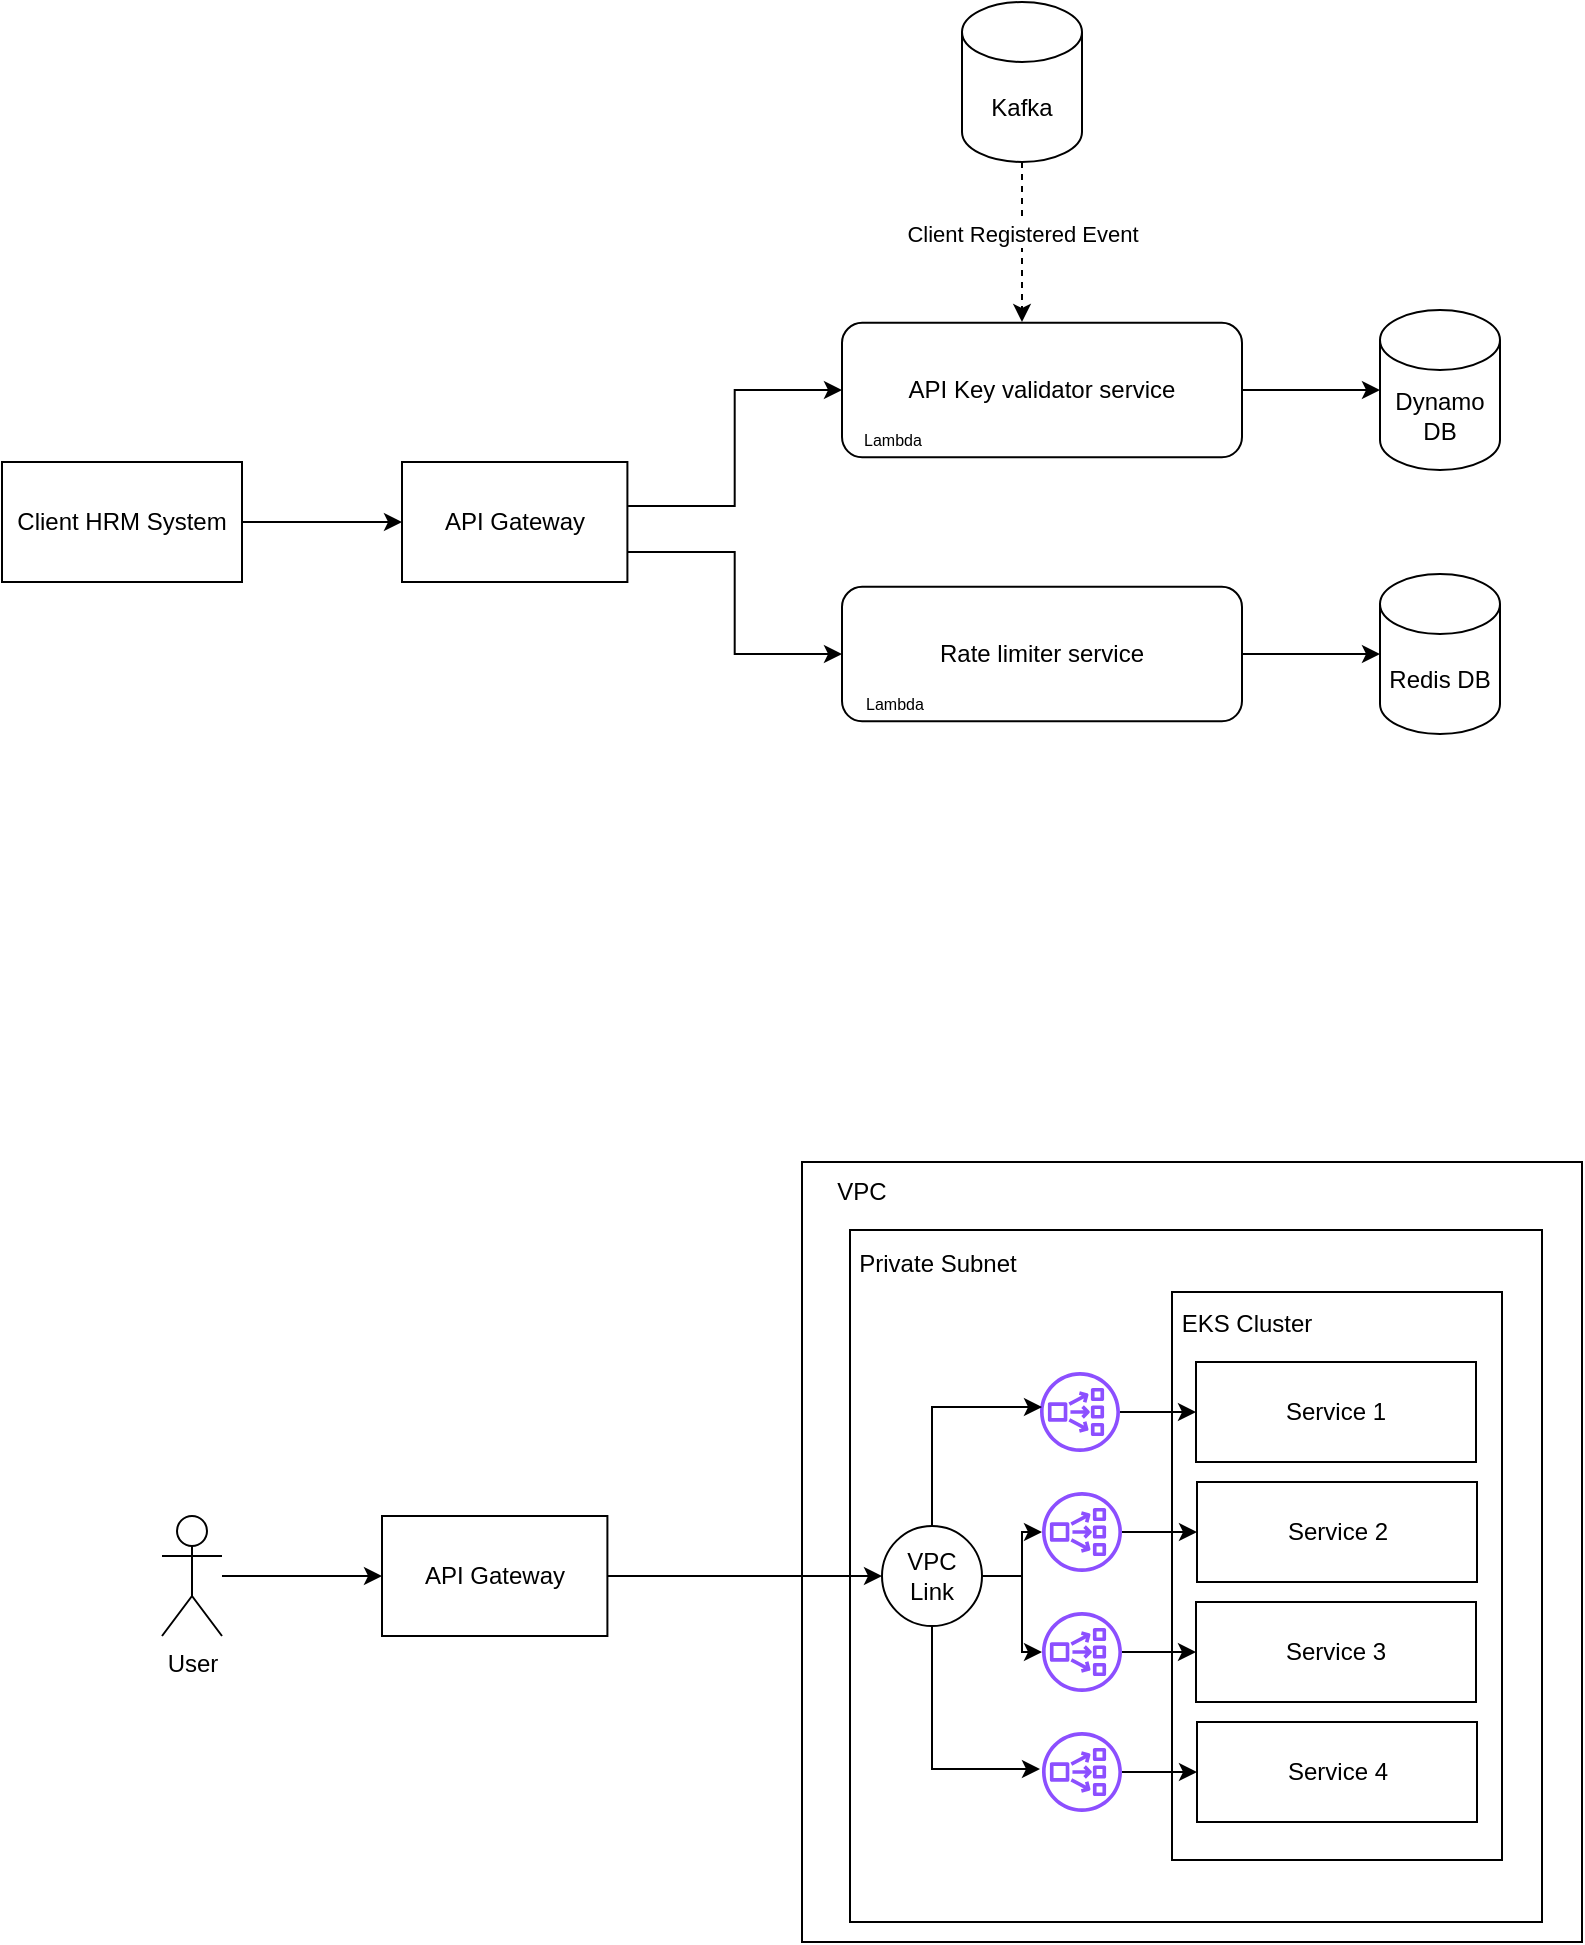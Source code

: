 <mxfile version="24.7.17">
  <diagram name="Page-1" id="efHyfptyKjs4uSjjWchQ">
    <mxGraphModel dx="1876" dy="650" grid="1" gridSize="10" guides="1" tooltips="1" connect="1" arrows="1" fold="1" page="1" pageScale="1" pageWidth="850" pageHeight="1100" math="0" shadow="0">
      <root>
        <mxCell id="0" />
        <mxCell id="1" parent="0" />
        <mxCell id="aV7ahr9PKpaU4XNwAel3-19" style="edgeStyle=orthogonalEdgeStyle;rounded=0;orthogonalLoop=1;jettySize=auto;html=1;entryX=0;entryY=0.5;entryDx=0;entryDy=0;exitX=1;exitY=0.75;exitDx=0;exitDy=0;" edge="1" parent="1" source="aV7ahr9PKpaU4XNwAel3-1" target="aV7ahr9PKpaU4XNwAel3-11">
          <mxGeometry relative="1" as="geometry" />
        </mxCell>
        <mxCell id="aV7ahr9PKpaU4XNwAel3-20" style="edgeStyle=orthogonalEdgeStyle;rounded=0;orthogonalLoop=1;jettySize=auto;html=1;entryX=0;entryY=0.5;entryDx=0;entryDy=0;exitX=1.003;exitY=0.367;exitDx=0;exitDy=0;exitPerimeter=0;" edge="1" parent="1" source="aV7ahr9PKpaU4XNwAel3-1" target="aV7ahr9PKpaU4XNwAel3-4">
          <mxGeometry relative="1" as="geometry" />
        </mxCell>
        <mxCell id="aV7ahr9PKpaU4XNwAel3-1" value="API Gateway" style="rounded=0;whiteSpace=wrap;html=1;" vertex="1" parent="1">
          <mxGeometry x="40" y="370" width="112.7" height="60" as="geometry" />
        </mxCell>
        <mxCell id="aV7ahr9PKpaU4XNwAel3-21" style="edgeStyle=orthogonalEdgeStyle;rounded=0;orthogonalLoop=1;jettySize=auto;html=1;entryX=0;entryY=0.5;entryDx=0;entryDy=0;" edge="1" parent="1" source="aV7ahr9PKpaU4XNwAel3-2" target="aV7ahr9PKpaU4XNwAel3-1">
          <mxGeometry relative="1" as="geometry" />
        </mxCell>
        <mxCell id="aV7ahr9PKpaU4XNwAel3-2" value="Client HRM System" style="rounded=0;whiteSpace=wrap;html=1;" vertex="1" parent="1">
          <mxGeometry x="-160" y="370.0" width="120" height="60" as="geometry" />
        </mxCell>
        <mxCell id="aV7ahr9PKpaU4XNwAel3-8" value="Dynamo DB" style="shape=cylinder3;whiteSpace=wrap;html=1;boundedLbl=1;backgroundOutline=1;size=15;" vertex="1" parent="1">
          <mxGeometry x="529" y="294" width="60" height="80" as="geometry" />
        </mxCell>
        <mxCell id="aV7ahr9PKpaU4XNwAel3-9" value="Redis DB" style="shape=cylinder3;whiteSpace=wrap;html=1;boundedLbl=1;backgroundOutline=1;size=15;" vertex="1" parent="1">
          <mxGeometry x="529" y="426" width="60" height="80" as="geometry" />
        </mxCell>
        <mxCell id="aV7ahr9PKpaU4XNwAel3-10" value="" style="group" vertex="1" connectable="0" parent="1">
          <mxGeometry x="260" y="432.386" width="200" height="67.237" as="geometry" />
        </mxCell>
        <mxCell id="aV7ahr9PKpaU4XNwAel3-15" value="" style="group" vertex="1" connectable="0" parent="aV7ahr9PKpaU4XNwAel3-10">
          <mxGeometry width="200" height="67.237" as="geometry" />
        </mxCell>
        <mxCell id="aV7ahr9PKpaU4XNwAel3-11" value="Rate limiter service" style="rounded=1;whiteSpace=wrap;html=1;" vertex="1" parent="aV7ahr9PKpaU4XNwAel3-15">
          <mxGeometry width="200" height="67.237" as="geometry" />
        </mxCell>
        <mxCell id="aV7ahr9PKpaU4XNwAel3-12" value="Lambda" style="text;html=1;align=center;verticalAlign=middle;whiteSpace=wrap;rounded=0;fontSize=8;" vertex="1" parent="aV7ahr9PKpaU4XNwAel3-15">
          <mxGeometry x="4" y="51" width="45" height="14.23" as="geometry" />
        </mxCell>
        <mxCell id="aV7ahr9PKpaU4XNwAel3-14" value="" style="group" vertex="1" connectable="0" parent="1">
          <mxGeometry x="260" y="300.386" width="200" height="67.237" as="geometry" />
        </mxCell>
        <mxCell id="aV7ahr9PKpaU4XNwAel3-3" value="" style="group" vertex="1" connectable="0" parent="aV7ahr9PKpaU4XNwAel3-14">
          <mxGeometry width="200" height="67.237" as="geometry" />
        </mxCell>
        <mxCell id="aV7ahr9PKpaU4XNwAel3-4" value="API Key validator service" style="rounded=1;whiteSpace=wrap;html=1;" vertex="1" parent="aV7ahr9PKpaU4XNwAel3-3">
          <mxGeometry width="200" height="67.237" as="geometry" />
        </mxCell>
        <mxCell id="aV7ahr9PKpaU4XNwAel3-13" value="Lambda" style="text;html=1;align=center;verticalAlign=middle;whiteSpace=wrap;rounded=0;fontSize=8;" vertex="1" parent="aV7ahr9PKpaU4XNwAel3-14">
          <mxGeometry x="3" y="51" width="45" height="14.23" as="geometry" />
        </mxCell>
        <mxCell id="aV7ahr9PKpaU4XNwAel3-16" style="edgeStyle=orthogonalEdgeStyle;rounded=0;orthogonalLoop=1;jettySize=auto;html=1;entryX=0;entryY=0.5;entryDx=0;entryDy=0;entryPerimeter=0;" edge="1" parent="1" source="aV7ahr9PKpaU4XNwAel3-4" target="aV7ahr9PKpaU4XNwAel3-8">
          <mxGeometry relative="1" as="geometry" />
        </mxCell>
        <mxCell id="aV7ahr9PKpaU4XNwAel3-17" style="edgeStyle=orthogonalEdgeStyle;rounded=0;orthogonalLoop=1;jettySize=auto;html=1;entryX=0;entryY=0.5;entryDx=0;entryDy=0;entryPerimeter=0;" edge="1" parent="1" source="aV7ahr9PKpaU4XNwAel3-11" target="aV7ahr9PKpaU4XNwAel3-9">
          <mxGeometry relative="1" as="geometry" />
        </mxCell>
        <mxCell id="aV7ahr9PKpaU4XNwAel3-23" style="edgeStyle=orthogonalEdgeStyle;rounded=0;orthogonalLoop=1;jettySize=auto;html=1;dashed=1;" edge="1" parent="1" source="aV7ahr9PKpaU4XNwAel3-22">
          <mxGeometry relative="1" as="geometry">
            <mxPoint x="350" y="300" as="targetPoint" />
          </mxGeometry>
        </mxCell>
        <mxCell id="aV7ahr9PKpaU4XNwAel3-24" value="Client Registered Event" style="edgeLabel;html=1;align=center;verticalAlign=middle;resizable=0;points=[];" vertex="1" connectable="0" parent="aV7ahr9PKpaU4XNwAel3-23">
          <mxGeometry x="-0.12" relative="1" as="geometry">
            <mxPoint as="offset" />
          </mxGeometry>
        </mxCell>
        <mxCell id="aV7ahr9PKpaU4XNwAel3-22" value="Kafka" style="shape=cylinder3;whiteSpace=wrap;html=1;boundedLbl=1;backgroundOutline=1;size=15;" vertex="1" parent="1">
          <mxGeometry x="320" y="140" width="60" height="80" as="geometry" />
        </mxCell>
        <mxCell id="aV7ahr9PKpaU4XNwAel3-27" value="API Gateway" style="rounded=0;whiteSpace=wrap;html=1;" vertex="1" parent="1">
          <mxGeometry x="30" y="897" width="112.7" height="60" as="geometry" />
        </mxCell>
        <mxCell id="aV7ahr9PKpaU4XNwAel3-46" style="edgeStyle=orthogonalEdgeStyle;rounded=0;orthogonalLoop=1;jettySize=auto;html=1;entryX=0;entryY=0.5;entryDx=0;entryDy=0;" edge="1" parent="1" source="aV7ahr9PKpaU4XNwAel3-45" target="aV7ahr9PKpaU4XNwAel3-27">
          <mxGeometry relative="1" as="geometry" />
        </mxCell>
        <mxCell id="aV7ahr9PKpaU4XNwAel3-45" value="User" style="shape=umlActor;verticalLabelPosition=bottom;verticalAlign=top;html=1;outlineConnect=0;" vertex="1" parent="1">
          <mxGeometry x="-80" y="897" width="30" height="60" as="geometry" />
        </mxCell>
        <mxCell id="aV7ahr9PKpaU4XNwAel3-47" value="" style="whiteSpace=wrap;html=1;aspect=fixed;" vertex="1" parent="1">
          <mxGeometry x="240" y="720" width="390" height="390" as="geometry" />
        </mxCell>
        <mxCell id="aV7ahr9PKpaU4XNwAel3-48" value="VPC" style="text;html=1;align=center;verticalAlign=middle;whiteSpace=wrap;rounded=0;" vertex="1" parent="1">
          <mxGeometry x="240" y="720" width="60" height="30" as="geometry" />
        </mxCell>
        <mxCell id="aV7ahr9PKpaU4XNwAel3-49" value="" style="whiteSpace=wrap;html=1;aspect=fixed;" vertex="1" parent="1">
          <mxGeometry x="264" y="754" width="346" height="346" as="geometry" />
        </mxCell>
        <mxCell id="aV7ahr9PKpaU4XNwAel3-50" value="Private Subnet" style="text;html=1;align=center;verticalAlign=middle;whiteSpace=wrap;rounded=0;" vertex="1" parent="1">
          <mxGeometry x="266" y="756" width="84" height="30" as="geometry" />
        </mxCell>
        <mxCell id="aV7ahr9PKpaU4XNwAel3-51" value="" style="rounded=0;whiteSpace=wrap;html=1;" vertex="1" parent="1">
          <mxGeometry x="425" y="785" width="165" height="284" as="geometry" />
        </mxCell>
        <mxCell id="aV7ahr9PKpaU4XNwAel3-52" value="EKS Cluster" style="text;html=1;align=center;verticalAlign=middle;whiteSpace=wrap;rounded=0;" vertex="1" parent="1">
          <mxGeometry x="425" y="786" width="75" height="30" as="geometry" />
        </mxCell>
        <mxCell id="aV7ahr9PKpaU4XNwAel3-65" style="edgeStyle=orthogonalEdgeStyle;rounded=0;orthogonalLoop=1;jettySize=auto;html=1;" edge="1" parent="1" source="aV7ahr9PKpaU4XNwAel3-53" target="aV7ahr9PKpaU4XNwAel3-61">
          <mxGeometry relative="1" as="geometry" />
        </mxCell>
        <mxCell id="aV7ahr9PKpaU4XNwAel3-66" style="edgeStyle=orthogonalEdgeStyle;rounded=0;orthogonalLoop=1;jettySize=auto;html=1;" edge="1" parent="1" source="aV7ahr9PKpaU4XNwAel3-53" target="aV7ahr9PKpaU4XNwAel3-62">
          <mxGeometry relative="1" as="geometry" />
        </mxCell>
        <mxCell id="aV7ahr9PKpaU4XNwAel3-53" value="VPC Link" style="ellipse;whiteSpace=wrap;html=1;aspect=fixed;" vertex="1" parent="1">
          <mxGeometry x="280" y="902" width="50" height="50" as="geometry" />
        </mxCell>
        <mxCell id="aV7ahr9PKpaU4XNwAel3-54" style="edgeStyle=orthogonalEdgeStyle;rounded=0;orthogonalLoop=1;jettySize=auto;html=1;" edge="1" parent="1" source="aV7ahr9PKpaU4XNwAel3-27" target="aV7ahr9PKpaU4XNwAel3-53">
          <mxGeometry relative="1" as="geometry" />
        </mxCell>
        <mxCell id="aV7ahr9PKpaU4XNwAel3-55" value="Service 1" style="rounded=0;whiteSpace=wrap;html=1;" vertex="1" parent="1">
          <mxGeometry x="437" y="820" width="140" height="50" as="geometry" />
        </mxCell>
        <mxCell id="aV7ahr9PKpaU4XNwAel3-56" value="Service 2" style="rounded=0;whiteSpace=wrap;html=1;" vertex="1" parent="1">
          <mxGeometry x="437.5" y="880" width="140" height="50" as="geometry" />
        </mxCell>
        <mxCell id="aV7ahr9PKpaU4XNwAel3-57" value="Service 3" style="rounded=0;whiteSpace=wrap;html=1;" vertex="1" parent="1">
          <mxGeometry x="437" y="940" width="140" height="50" as="geometry" />
        </mxCell>
        <mxCell id="aV7ahr9PKpaU4XNwAel3-58" value="Service 4" style="rounded=0;whiteSpace=wrap;html=1;" vertex="1" parent="1">
          <mxGeometry x="437.5" y="1000" width="140" height="50" as="geometry" />
        </mxCell>
        <mxCell id="aV7ahr9PKpaU4XNwAel3-73" style="edgeStyle=orthogonalEdgeStyle;rounded=0;orthogonalLoop=1;jettySize=auto;html=1;entryX=0;entryY=0.5;entryDx=0;entryDy=0;" edge="1" parent="1" source="aV7ahr9PKpaU4XNwAel3-60" target="aV7ahr9PKpaU4XNwAel3-58">
          <mxGeometry relative="1" as="geometry" />
        </mxCell>
        <mxCell id="aV7ahr9PKpaU4XNwAel3-60" value="" style="sketch=0;outlineConnect=0;fontColor=#232F3E;gradientColor=none;fillColor=#8C4FFF;strokeColor=none;dashed=0;verticalLabelPosition=bottom;verticalAlign=top;align=center;html=1;fontSize=12;fontStyle=0;aspect=fixed;pointerEvents=1;shape=mxgraph.aws4.network_load_balancer;" vertex="1" parent="1">
          <mxGeometry x="360" y="1005" width="40" height="40" as="geometry" />
        </mxCell>
        <mxCell id="aV7ahr9PKpaU4XNwAel3-72" style="edgeStyle=orthogonalEdgeStyle;rounded=0;orthogonalLoop=1;jettySize=auto;html=1;entryX=0;entryY=0.5;entryDx=0;entryDy=0;" edge="1" parent="1" source="aV7ahr9PKpaU4XNwAel3-61" target="aV7ahr9PKpaU4XNwAel3-57">
          <mxGeometry relative="1" as="geometry" />
        </mxCell>
        <mxCell id="aV7ahr9PKpaU4XNwAel3-61" value="" style="sketch=0;outlineConnect=0;fontColor=#232F3E;gradientColor=none;fillColor=#8C4FFF;strokeColor=none;dashed=0;verticalLabelPosition=bottom;verticalAlign=top;align=center;html=1;fontSize=12;fontStyle=0;aspect=fixed;pointerEvents=1;shape=mxgraph.aws4.network_load_balancer;" vertex="1" parent="1">
          <mxGeometry x="360" y="945" width="40" height="40" as="geometry" />
        </mxCell>
        <mxCell id="aV7ahr9PKpaU4XNwAel3-71" style="edgeStyle=orthogonalEdgeStyle;rounded=0;orthogonalLoop=1;jettySize=auto;html=1;entryX=0;entryY=0.5;entryDx=0;entryDy=0;" edge="1" parent="1" source="aV7ahr9PKpaU4XNwAel3-62" target="aV7ahr9PKpaU4XNwAel3-56">
          <mxGeometry relative="1" as="geometry" />
        </mxCell>
        <mxCell id="aV7ahr9PKpaU4XNwAel3-62" value="" style="sketch=0;outlineConnect=0;fontColor=#232F3E;gradientColor=none;fillColor=#8C4FFF;strokeColor=none;dashed=0;verticalLabelPosition=bottom;verticalAlign=top;align=center;html=1;fontSize=12;fontStyle=0;aspect=fixed;pointerEvents=1;shape=mxgraph.aws4.network_load_balancer;" vertex="1" parent="1">
          <mxGeometry x="360" y="885" width="40" height="40" as="geometry" />
        </mxCell>
        <mxCell id="aV7ahr9PKpaU4XNwAel3-70" style="edgeStyle=orthogonalEdgeStyle;rounded=0;orthogonalLoop=1;jettySize=auto;html=1;entryX=0;entryY=0.5;entryDx=0;entryDy=0;jumpStyle=none;" edge="1" parent="1" source="aV7ahr9PKpaU4XNwAel3-63" target="aV7ahr9PKpaU4XNwAel3-55">
          <mxGeometry relative="1" as="geometry" />
        </mxCell>
        <mxCell id="aV7ahr9PKpaU4XNwAel3-63" value="" style="sketch=0;outlineConnect=0;fontColor=#232F3E;gradientColor=none;fillColor=#8C4FFF;strokeColor=none;dashed=0;verticalLabelPosition=bottom;verticalAlign=top;align=center;html=1;fontSize=12;fontStyle=0;aspect=fixed;pointerEvents=1;shape=mxgraph.aws4.network_load_balancer;" vertex="1" parent="1">
          <mxGeometry x="359" y="825" width="40" height="40" as="geometry" />
        </mxCell>
        <mxCell id="aV7ahr9PKpaU4XNwAel3-64" style="edgeStyle=orthogonalEdgeStyle;rounded=0;orthogonalLoop=1;jettySize=auto;html=1;entryX=-0.025;entryY=0.463;entryDx=0;entryDy=0;entryPerimeter=0;exitX=0.5;exitY=1;exitDx=0;exitDy=0;" edge="1" parent="1" source="aV7ahr9PKpaU4XNwAel3-53" target="aV7ahr9PKpaU4XNwAel3-60">
          <mxGeometry relative="1" as="geometry" />
        </mxCell>
        <mxCell id="aV7ahr9PKpaU4XNwAel3-74" style="edgeStyle=orthogonalEdgeStyle;rounded=0;orthogonalLoop=1;jettySize=auto;html=1;entryX=0.025;entryY=0.438;entryDx=0;entryDy=0;entryPerimeter=0;exitX=0.5;exitY=0;exitDx=0;exitDy=0;" edge="1" parent="1" source="aV7ahr9PKpaU4XNwAel3-53" target="aV7ahr9PKpaU4XNwAel3-63">
          <mxGeometry relative="1" as="geometry" />
        </mxCell>
      </root>
    </mxGraphModel>
  </diagram>
</mxfile>
